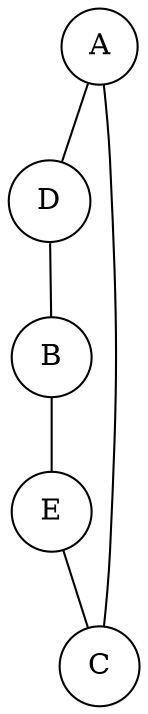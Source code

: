 graph {
    node[width=0.15,shape=circle]
    A [pos="0,0!"]; 
    B [pos="2,0.7!"];
    C [pos="3.2,-1!"]; 
    D [pos="2,-2.7!"];
    E [pos="0,-2!"];
    #A -- E -- D -- C -- B -- A;
    A -- D -- B -- E -- C -- A;
}